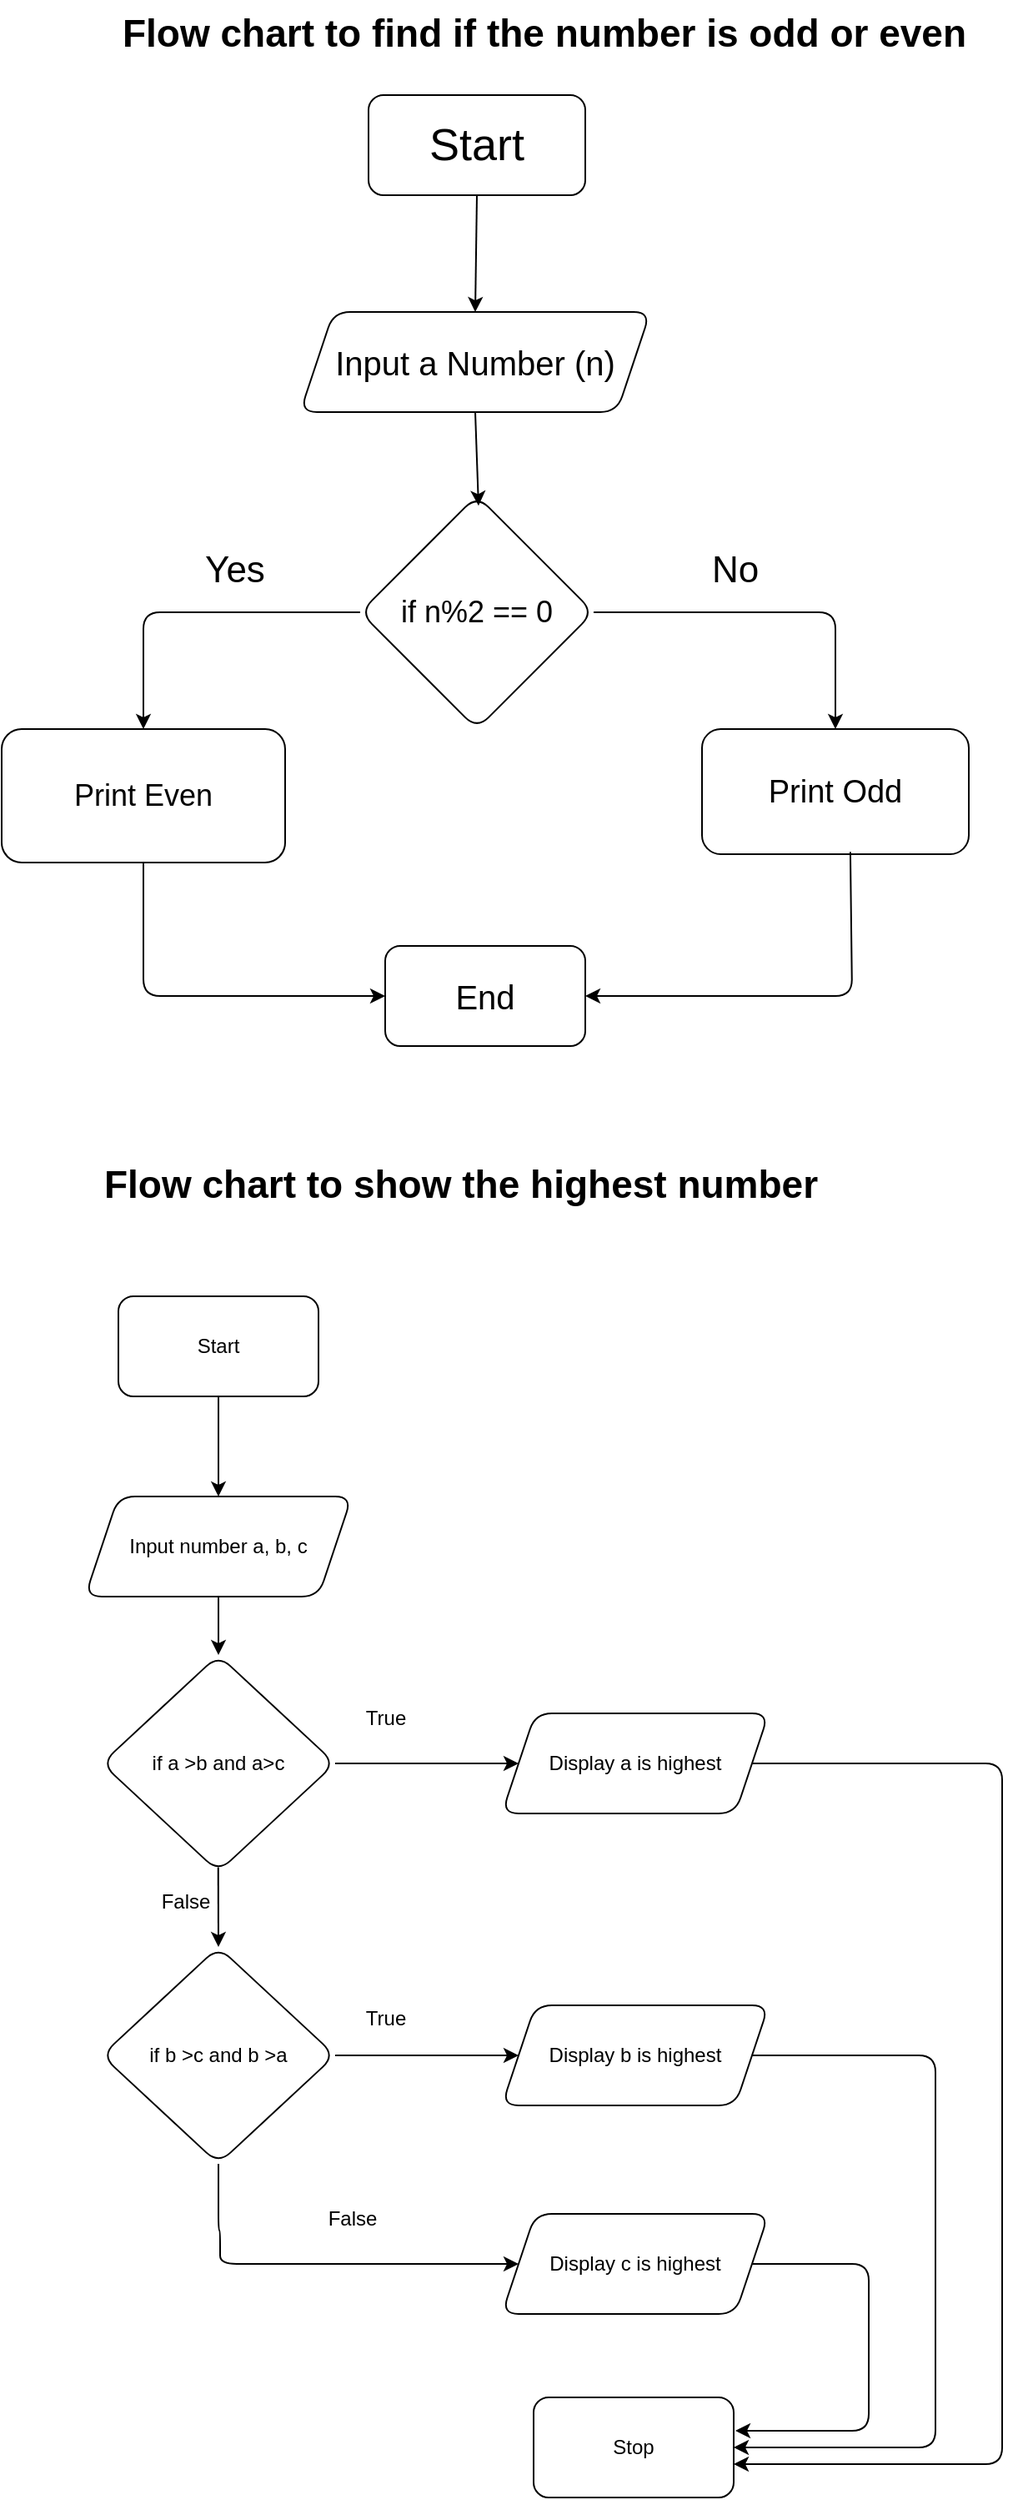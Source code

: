 <mxfile version="26.1.3">
  <diagram name="Page-1" id="5jaqu6PBKB-K97-2LqXN">
    <mxGraphModel dx="1432" dy="771" grid="1" gridSize="10" guides="1" tooltips="1" connect="1" arrows="1" fold="1" page="1" pageScale="1" pageWidth="827" pageHeight="1169" background="light-dark(#ffffff, #1fa2a2)" math="0" shadow="0" adaptiveColors="auto">
      <root>
        <mxCell id="0" />
        <mxCell id="1" parent="0" />
        <mxCell id="d2wZVNNbmZNJFyMUzvJU-1" value="&lt;font style=&quot;font-size: 27px;&quot;&gt;Start&lt;/font&gt;" style="rounded=1;whiteSpace=wrap;html=1;labelBackgroundColor=none;" parent="1" vertex="1">
          <mxGeometry x="330" y="80" width="130" height="60" as="geometry" />
        </mxCell>
        <mxCell id="d2wZVNNbmZNJFyMUzvJU-4" value="" style="endArrow=classic;html=1;rounded=1;exitX=0.5;exitY=1;exitDx=0;exitDy=0;entryX=0.5;entryY=0;entryDx=0;entryDy=0;labelBackgroundColor=none;fontColor=default;" parent="1" source="d2wZVNNbmZNJFyMUzvJU-1" target="d2wZVNNbmZNJFyMUzvJU-5" edge="1">
          <mxGeometry width="50" height="50" relative="1" as="geometry">
            <mxPoint x="380" y="440" as="sourcePoint" />
            <mxPoint x="395" y="250" as="targetPoint" />
          </mxGeometry>
        </mxCell>
        <mxCell id="d2wZVNNbmZNJFyMUzvJU-5" value="&lt;font style=&quot;font-size: 20px;&quot;&gt;Input a Number (n)&lt;/font&gt;" style="shape=parallelogram;perimeter=parallelogramPerimeter;whiteSpace=wrap;html=1;fixedSize=1;labelBackgroundColor=none;rounded=1;" parent="1" vertex="1">
          <mxGeometry x="289" y="210" width="210" height="60" as="geometry" />
        </mxCell>
        <mxCell id="d2wZVNNbmZNJFyMUzvJU-7" value="&lt;font style=&quot;font-size: 18px;&quot;&gt;if n%2 == 0&lt;/font&gt;" style="rhombus;whiteSpace=wrap;html=1;labelBackgroundColor=none;rounded=1;" parent="1" vertex="1">
          <mxGeometry x="325" y="320" width="140" height="140" as="geometry" />
        </mxCell>
        <mxCell id="d2wZVNNbmZNJFyMUzvJU-8" value="&lt;font style=&quot;font-size: 18px;&quot;&gt;Print Even&lt;/font&gt;" style="rounded=1;whiteSpace=wrap;html=1;labelBackgroundColor=none;" parent="1" vertex="1">
          <mxGeometry x="110" y="460" width="170" height="80" as="geometry" />
        </mxCell>
        <mxCell id="d2wZVNNbmZNJFyMUzvJU-9" value="&lt;font style=&quot;font-size: 19px;&quot;&gt;Print Odd&lt;/font&gt;" style="rounded=1;whiteSpace=wrap;html=1;labelBackgroundColor=none;" parent="1" vertex="1">
          <mxGeometry x="530" y="460" width="160" height="75" as="geometry" />
        </mxCell>
        <mxCell id="d2wZVNNbmZNJFyMUzvJU-10" value="&lt;font style=&quot;font-size: 20px;&quot;&gt;End&lt;/font&gt;" style="rounded=1;whiteSpace=wrap;html=1;labelBackgroundColor=none;" parent="1" vertex="1">
          <mxGeometry x="340" y="590" width="120" height="60" as="geometry" />
        </mxCell>
        <mxCell id="d2wZVNNbmZNJFyMUzvJU-13" value="" style="endArrow=classic;html=1;rounded=1;entryX=0.507;entryY=0.044;entryDx=0;entryDy=0;entryPerimeter=0;labelBackgroundColor=none;fontColor=default;exitX=0.5;exitY=1;exitDx=0;exitDy=0;" parent="1" source="d2wZVNNbmZNJFyMUzvJU-5" target="d2wZVNNbmZNJFyMUzvJU-7" edge="1">
          <mxGeometry width="50" height="50" relative="1" as="geometry">
            <mxPoint x="400" y="316" as="sourcePoint" />
            <mxPoint x="440" y="440" as="targetPoint" />
          </mxGeometry>
        </mxCell>
        <mxCell id="d2wZVNNbmZNJFyMUzvJU-14" value="" style="endArrow=classic;html=1;rounded=1;exitX=0;exitY=0.5;exitDx=0;exitDy=0;entryX=0.5;entryY=0;entryDx=0;entryDy=0;labelBackgroundColor=none;fontColor=default;" parent="1" source="d2wZVNNbmZNJFyMUzvJU-7" target="d2wZVNNbmZNJFyMUzvJU-8" edge="1">
          <mxGeometry width="50" height="50" relative="1" as="geometry">
            <mxPoint x="390" y="490" as="sourcePoint" />
            <mxPoint x="440" y="440" as="targetPoint" />
            <Array as="points">
              <mxPoint x="195" y="390" />
              <mxPoint x="195" y="450" />
            </Array>
          </mxGeometry>
        </mxCell>
        <mxCell id="d2wZVNNbmZNJFyMUzvJU-15" value="" style="endArrow=classic;html=1;rounded=1;exitX=1;exitY=0.5;exitDx=0;exitDy=0;entryX=0.5;entryY=0;entryDx=0;entryDy=0;labelBackgroundColor=none;fontColor=default;" parent="1" source="d2wZVNNbmZNJFyMUzvJU-7" target="d2wZVNNbmZNJFyMUzvJU-9" edge="1">
          <mxGeometry width="50" height="50" relative="1" as="geometry">
            <mxPoint x="645" y="430" as="sourcePoint" />
            <mxPoint x="510" y="490" as="targetPoint" />
            <Array as="points">
              <mxPoint x="610" y="390" />
              <mxPoint x="610" y="450" />
            </Array>
          </mxGeometry>
        </mxCell>
        <mxCell id="d2wZVNNbmZNJFyMUzvJU-16" value="&lt;span style=&quot;font-size: 22px;&quot;&gt;Yes&lt;/span&gt;" style="text;html=1;align=center;verticalAlign=middle;whiteSpace=wrap;rounded=1;labelBackgroundColor=none;" parent="1" vertex="1">
          <mxGeometry x="220" y="350" width="60" height="30" as="geometry" />
        </mxCell>
        <mxCell id="d2wZVNNbmZNJFyMUzvJU-17" value="&lt;span style=&quot;font-size: 22px;&quot;&gt;No&lt;/span&gt;" style="text;html=1;align=center;verticalAlign=middle;whiteSpace=wrap;rounded=1;labelBackgroundColor=none;" parent="1" vertex="1">
          <mxGeometry x="520" y="350" width="60" height="30" as="geometry" />
        </mxCell>
        <mxCell id="d2wZVNNbmZNJFyMUzvJU-24" value="" style="endArrow=classic;html=1;rounded=1;exitX=0.5;exitY=1;exitDx=0;exitDy=0;entryX=0;entryY=0.5;entryDx=0;entryDy=0;" parent="1" source="d2wZVNNbmZNJFyMUzvJU-8" target="d2wZVNNbmZNJFyMUzvJU-10" edge="1">
          <mxGeometry width="50" height="50" relative="1" as="geometry">
            <mxPoint x="500" y="410" as="sourcePoint" />
            <mxPoint x="550" y="360" as="targetPoint" />
            <Array as="points">
              <mxPoint x="195" y="620" />
            </Array>
          </mxGeometry>
        </mxCell>
        <mxCell id="d2wZVNNbmZNJFyMUzvJU-25" value="" style="endArrow=classic;html=1;rounded=1;entryX=1;entryY=0.5;entryDx=0;entryDy=0;exitX=0.556;exitY=0.982;exitDx=0;exitDy=0;exitPerimeter=0;" parent="1" source="d2wZVNNbmZNJFyMUzvJU-9" target="d2wZVNNbmZNJFyMUzvJU-10" edge="1">
          <mxGeometry width="50" height="50" relative="1" as="geometry">
            <mxPoint x="500" y="410" as="sourcePoint" />
            <mxPoint x="550" y="360" as="targetPoint" />
            <Array as="points">
              <mxPoint x="620" y="620" />
            </Array>
          </mxGeometry>
        </mxCell>
        <mxCell id="d2wZVNNbmZNJFyMUzvJU-30" style="edgeStyle=orthogonalEdgeStyle;rounded=1;orthogonalLoop=1;jettySize=auto;html=1;exitX=0.5;exitY=1;exitDx=0;exitDy=0;entryX=0.5;entryY=0;entryDx=0;entryDy=0;" parent="1" source="d2wZVNNbmZNJFyMUzvJU-27" target="d2wZVNNbmZNJFyMUzvJU-28" edge="1">
          <mxGeometry relative="1" as="geometry" />
        </mxCell>
        <mxCell id="d2wZVNNbmZNJFyMUzvJU-27" value="Start" style="rounded=1;whiteSpace=wrap;html=1;" parent="1" vertex="1">
          <mxGeometry x="180" y="800" width="120" height="60" as="geometry" />
        </mxCell>
        <mxCell id="d2wZVNNbmZNJFyMUzvJU-42" value="" style="edgeStyle=orthogonalEdgeStyle;rounded=1;orthogonalLoop=1;jettySize=auto;html=1;" parent="1" source="d2wZVNNbmZNJFyMUzvJU-28" target="d2wZVNNbmZNJFyMUzvJU-31" edge="1">
          <mxGeometry relative="1" as="geometry" />
        </mxCell>
        <mxCell id="d2wZVNNbmZNJFyMUzvJU-28" value="Input number a, b, c" style="shape=parallelogram;perimeter=parallelogramPerimeter;whiteSpace=wrap;html=1;fixedSize=1;rounded=1;" parent="1" vertex="1">
          <mxGeometry x="160" y="920" width="160" height="60" as="geometry" />
        </mxCell>
        <mxCell id="d2wZVNNbmZNJFyMUzvJU-43" value="" style="edgeStyle=orthogonalEdgeStyle;rounded=1;orthogonalLoop=1;jettySize=auto;html=1;" parent="1" source="d2wZVNNbmZNJFyMUzvJU-31" target="d2wZVNNbmZNJFyMUzvJU-34" edge="1">
          <mxGeometry relative="1" as="geometry" />
        </mxCell>
        <mxCell id="d2wZVNNbmZNJFyMUzvJU-31" value="if a &amp;gt;b and a&amp;gt;c" style="rhombus;whiteSpace=wrap;html=1;rounded=1;" parent="1" vertex="1">
          <mxGeometry x="170" y="1015" width="140" height="130" as="geometry" />
        </mxCell>
        <mxCell id="d2wZVNNbmZNJFyMUzvJU-38" style="edgeStyle=orthogonalEdgeStyle;rounded=1;orthogonalLoop=1;jettySize=auto;html=1;exitX=1;exitY=0.5;exitDx=0;exitDy=0;" parent="1" source="d2wZVNNbmZNJFyMUzvJU-32" target="d2wZVNNbmZNJFyMUzvJU-35" edge="1">
          <mxGeometry relative="1" as="geometry">
            <mxPoint x="380" y="1254.923" as="targetPoint" />
          </mxGeometry>
        </mxCell>
        <mxCell id="d2wZVNNbmZNJFyMUzvJU-45" style="edgeStyle=orthogonalEdgeStyle;rounded=1;orthogonalLoop=1;jettySize=auto;html=1;exitX=0.5;exitY=1;exitDx=0;exitDy=0;entryX=0;entryY=0.5;entryDx=0;entryDy=0;" parent="1" source="d2wZVNNbmZNJFyMUzvJU-32" target="d2wZVNNbmZNJFyMUzvJU-36" edge="1">
          <mxGeometry relative="1" as="geometry">
            <mxPoint x="240" y="1400" as="targetPoint" />
            <Array as="points">
              <mxPoint x="240" y="1360" />
              <mxPoint x="241" y="1360" />
              <mxPoint x="241" y="1380" />
            </Array>
          </mxGeometry>
        </mxCell>
        <mxCell id="d2wZVNNbmZNJFyMUzvJU-32" value="if b &amp;gt;c and b &amp;gt;a" style="rhombus;whiteSpace=wrap;html=1;rounded=1;" parent="1" vertex="1">
          <mxGeometry x="170" y="1190" width="140" height="130" as="geometry" />
        </mxCell>
        <mxCell id="d2wZVNNbmZNJFyMUzvJU-34" value="Display a is highest" style="shape=parallelogram;perimeter=parallelogramPerimeter;whiteSpace=wrap;html=1;fixedSize=1;rounded=1;" parent="1" vertex="1">
          <mxGeometry x="410" y="1050" width="160" height="60" as="geometry" />
        </mxCell>
        <mxCell id="d2wZVNNbmZNJFyMUzvJU-52" style="edgeStyle=orthogonalEdgeStyle;rounded=1;orthogonalLoop=1;jettySize=auto;html=1;exitX=1;exitY=0.5;exitDx=0;exitDy=0;entryX=1;entryY=0.5;entryDx=0;entryDy=0;" parent="1" source="d2wZVNNbmZNJFyMUzvJU-35" target="d2wZVNNbmZNJFyMUzvJU-50" edge="1">
          <mxGeometry relative="1" as="geometry">
            <Array as="points">
              <mxPoint x="670" y="1255" />
              <mxPoint x="670" y="1490" />
            </Array>
          </mxGeometry>
        </mxCell>
        <mxCell id="d2wZVNNbmZNJFyMUzvJU-35" value="Display b is highest" style="shape=parallelogram;perimeter=parallelogramPerimeter;whiteSpace=wrap;html=1;fixedSize=1;rounded=1;" parent="1" vertex="1">
          <mxGeometry x="410" y="1225" width="160" height="60" as="geometry" />
        </mxCell>
        <mxCell id="d2wZVNNbmZNJFyMUzvJU-53" style="edgeStyle=orthogonalEdgeStyle;rounded=1;orthogonalLoop=1;jettySize=auto;html=1;exitX=1;exitY=0.5;exitDx=0;exitDy=0;" parent="1" source="d2wZVNNbmZNJFyMUzvJU-36" edge="1">
          <mxGeometry relative="1" as="geometry">
            <mxPoint x="550" y="1480.0" as="targetPoint" />
            <Array as="points">
              <mxPoint x="630" y="1380" />
              <mxPoint x="630" y="1480" />
            </Array>
          </mxGeometry>
        </mxCell>
        <mxCell id="d2wZVNNbmZNJFyMUzvJU-36" value="Display c is highest" style="shape=parallelogram;perimeter=parallelogramPerimeter;whiteSpace=wrap;html=1;fixedSize=1;rounded=1;" parent="1" vertex="1">
          <mxGeometry x="410" y="1350" width="160" height="60" as="geometry" />
        </mxCell>
        <mxCell id="d2wZVNNbmZNJFyMUzvJU-40" value="" style="endArrow=classic;html=1;rounded=1;exitX=0.499;exitY=0.979;exitDx=0;exitDy=0;exitPerimeter=0;" parent="1" source="d2wZVNNbmZNJFyMUzvJU-31" edge="1">
          <mxGeometry width="50" height="50" relative="1" as="geometry">
            <mxPoint x="350" y="1200" as="sourcePoint" />
            <mxPoint x="240" y="1190" as="targetPoint" />
          </mxGeometry>
        </mxCell>
        <mxCell id="d2wZVNNbmZNJFyMUzvJU-46" value="True" style="text;html=1;align=center;verticalAlign=middle;resizable=0;points=[];autosize=1;strokeColor=none;fillColor=none;" parent="1" vertex="1">
          <mxGeometry x="315" y="1038" width="50" height="30" as="geometry" />
        </mxCell>
        <mxCell id="d2wZVNNbmZNJFyMUzvJU-47" value="True" style="text;html=1;align=center;verticalAlign=middle;resizable=0;points=[];autosize=1;strokeColor=none;fillColor=none;" parent="1" vertex="1">
          <mxGeometry x="315" y="1218" width="50" height="30" as="geometry" />
        </mxCell>
        <mxCell id="d2wZVNNbmZNJFyMUzvJU-48" value="False" style="text;html=1;align=center;verticalAlign=middle;resizable=0;points=[];autosize=1;strokeColor=none;fillColor=none;" parent="1" vertex="1">
          <mxGeometry x="295" y="1338" width="50" height="30" as="geometry" />
        </mxCell>
        <mxCell id="d2wZVNNbmZNJFyMUzvJU-49" value="False" style="text;html=1;align=center;verticalAlign=middle;resizable=0;points=[];autosize=1;strokeColor=none;fillColor=none;" parent="1" vertex="1">
          <mxGeometry x="195" y="1148" width="50" height="30" as="geometry" />
        </mxCell>
        <mxCell id="d2wZVNNbmZNJFyMUzvJU-50" value="Stop" style="rounded=1;whiteSpace=wrap;html=1;" parent="1" vertex="1">
          <mxGeometry x="429" y="1460" width="120" height="60" as="geometry" />
        </mxCell>
        <mxCell id="d2wZVNNbmZNJFyMUzvJU-51" style="edgeStyle=orthogonalEdgeStyle;rounded=1;orthogonalLoop=1;jettySize=auto;html=1;exitX=1;exitY=0.5;exitDx=0;exitDy=0;" parent="1" source="d2wZVNNbmZNJFyMUzvJU-34" edge="1">
          <mxGeometry relative="1" as="geometry">
            <mxPoint x="549" y="1500" as="targetPoint" />
            <Array as="points">
              <mxPoint x="710" y="1080" />
              <mxPoint x="710" y="1500" />
              <mxPoint x="549" y="1500" />
            </Array>
          </mxGeometry>
        </mxCell>
        <mxCell id="blauOVrTVFrkASkYS7sM-1" value="&lt;font style=&quot;font-size: 23px;&quot;&gt;&lt;b&gt;Flow chart to find if the number is odd or even&lt;/b&gt;&lt;/font&gt;" style="text;html=1;align=center;verticalAlign=middle;resizable=0;points=[];autosize=1;strokeColor=none;fillColor=none;" vertex="1" parent="1">
          <mxGeometry x="170" y="23" width="530" height="40" as="geometry" />
        </mxCell>
        <mxCell id="blauOVrTVFrkASkYS7sM-2" value="&lt;font style=&quot;font-size: 23px;&quot;&gt;&lt;b&gt;Flow chart to show the highest number&lt;/b&gt;&lt;/font&gt;" style="text;html=1;align=center;verticalAlign=middle;resizable=0;points=[];autosize=1;strokeColor=none;fillColor=none;" vertex="1" parent="1">
          <mxGeometry x="160" y="713" width="450" height="40" as="geometry" />
        </mxCell>
      </root>
    </mxGraphModel>
  </diagram>
</mxfile>
